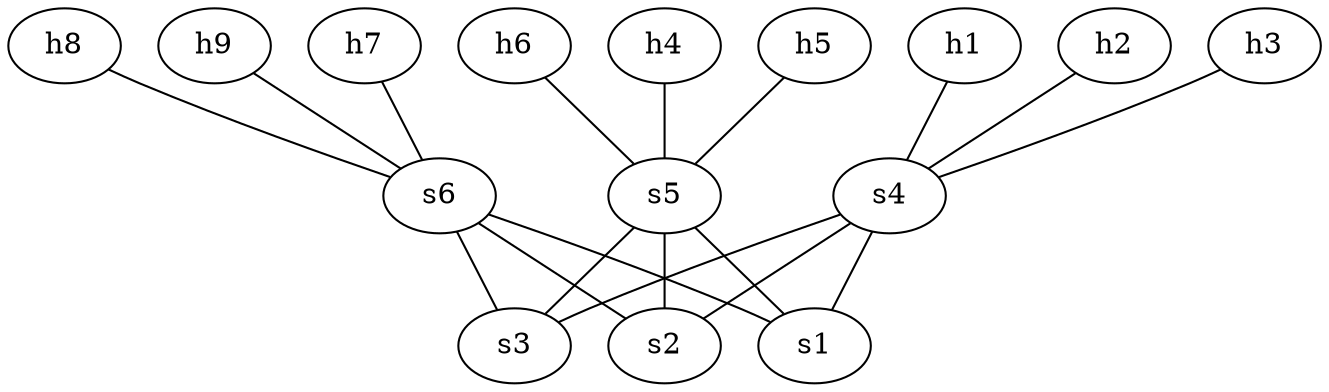 graph {
h8
h9
h7
s3
s2
s1
h1
h6
s6
s5
s4
h2
h4
h3
h5

h8 -- s6
h9 -- s6
h7 -- s6
h1 -- s4
h6 -- s5
s6 -- s3
s6 -- s2
s6 -- s1
s5 -- s3
s5 -- s2
s5 -- s1
s4 -- s3
s4 -- s2
s4 -- s1
h2 -- s4
h4 -- s5
h3 -- s4
h5 -- s5
}
